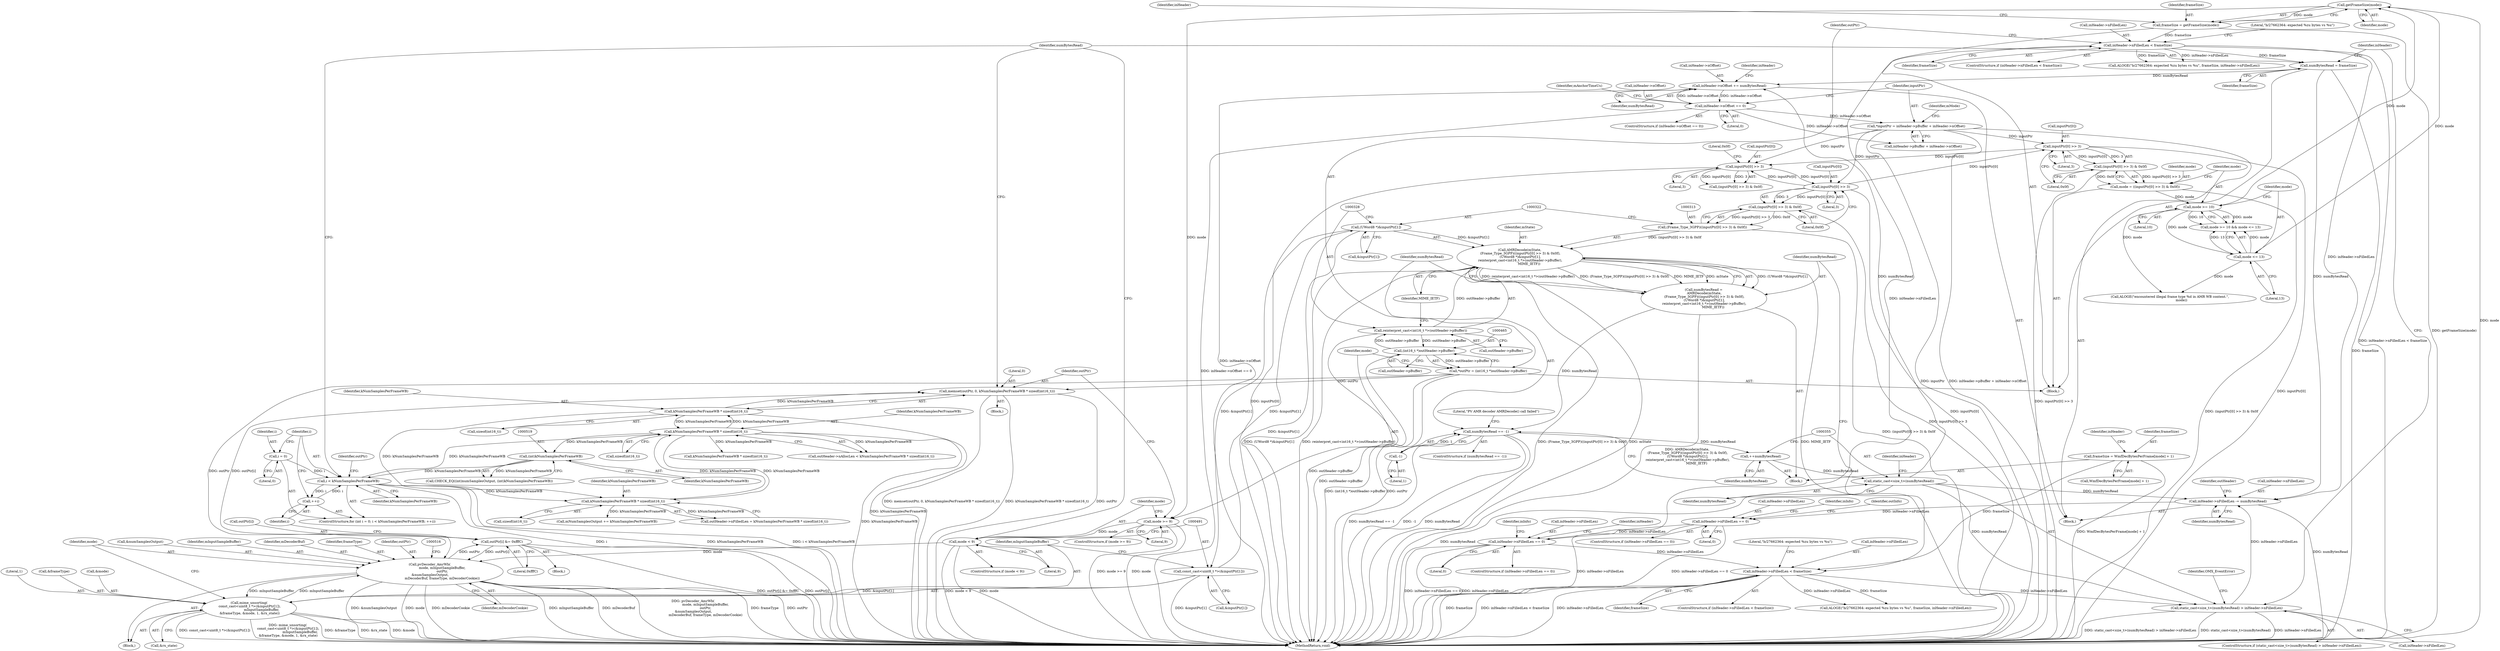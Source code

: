 digraph "0_Android_daa85dac2055b22dabbb3b4e537597e6ab73a866@API" {
"1000474" [label="(Call,memset(outPtr, 0, kNumSamplesPerFrameWB * sizeof(int16_t)))"];
"1000532" [label="(Call,outPtr[i] &= 0xfffC)"];
"1000505" [label="(Call,pvDecoder_AmrWb(\n                        mode, mInputSampleBuffer,\n                        outPtr,\n &numSamplesOutput,\n                        mDecoderBuf, frameType, mDecoderCookie))"];
"1000483" [label="(Call,mode < 9)"];
"1000470" [label="(Call,mode >= 9)"];
"1000437" [label="(Call,getFrameSize(mode))"];
"1000415" [label="(Call,mode >= 10)"];
"1000404" [label="(Call,mode = ((inputPtr[0] >> 3) & 0x0f))"];
"1000406" [label="(Call,(inputPtr[0] >> 3) & 0x0f)"];
"1000407" [label="(Call,inputPtr[0] >> 3)"];
"1000222" [label="(Call,*inputPtr = inHeader->pBuffer + inHeader->nOffset)"];
"1000207" [label="(Call,inHeader->nOffset == 0)"];
"1000540" [label="(Call,inHeader->nOffset += numBytesRead)"];
"1000354" [label="(Call,static_cast<size_t>(numBytesRead))"];
"1000350" [label="(Call,++numBytesRead)"];
"1000334" [label="(Call,numBytesRead == -1)"];
"1000308" [label="(Call,numBytesRead =\n AMRDecode(mState,\n (Frame_Type_3GPP)((inputPtr[0] >> 3) & 0x0f),\n (UWord8 *)&inputPtr[1],\n reinterpret_cast<int16_t *>(outHeader->pBuffer),\n                  MIME_IETF))"];
"1000310" [label="(Call,AMRDecode(mState,\n (Frame_Type_3GPP)((inputPtr[0] >> 3) & 0x0f),\n (UWord8 *)&inputPtr[1],\n reinterpret_cast<int16_t *>(outHeader->pBuffer),\n                  MIME_IETF))"];
"1000312" [label="(Call,(Frame_Type_3GPP)((inputPtr[0] >> 3) & 0x0f))"];
"1000314" [label="(Call,(inputPtr[0] >> 3) & 0x0f)"];
"1000315" [label="(Call,inputPtr[0] >> 3)"];
"1000272" [label="(Call,inputPtr[0] >> 3)"];
"1000321" [label="(Call,(UWord8 *)&inputPtr[1])"];
"1000490" [label="(Call,const_cast<uint8_t *>(&inputPtr[1]))"];
"1000327" [label="(Call,reinterpret_cast<int16_t *>(outHeader->pBuffer))"];
"1000464" [label="(Call,(int16_t *)outHeader->pBuffer)"];
"1000336" [label="(Call,-1)"];
"1000537" [label="(Call,numBytesRead = frameSize)"];
"1000440" [label="(Call,inHeader->nFilledLen < frameSize)"];
"1000190" [label="(Call,inHeader->nFilledLen == 0)"];
"1000592" [label="(Call,inHeader->nFilledLen == 0)"];
"1000545" [label="(Call,inHeader->nFilledLen -= numBytesRead)"];
"1000353" [label="(Call,static_cast<size_t>(numBytesRead) > inHeader->nFilledLen)"];
"1000287" [label="(Call,inHeader->nFilledLen < frameSize)"];
"1000279" [label="(Call,frameSize = WmfDecBytesPerFrame[mode] + 1)"];
"1000435" [label="(Call,frameSize = getFrameSize(mode))"];
"1000418" [label="(Call,mode <= 13)"];
"1000489" [label="(Call,mime_unsorting(\n const_cast<uint8_t *>(&inputPtr[1]),\n                        mInputSampleBuffer,\n &frameType, &mode, 1, &rx_state))"];
"1000462" [label="(Call,*outPtr = (int16_t *)outHeader->pBuffer)"];
"1000477" [label="(Call,kNumSamplesPerFrameWB * sizeof(int16_t))"];
"1000377" [label="(Call,kNumSamplesPerFrameWB * sizeof(int16_t))"];
"1000526" [label="(Call,i < kNumSamplesPerFrameWB)"];
"1000523" [label="(Call,i = 0)"];
"1000529" [label="(Call,++i)"];
"1000518" [label="(Call,(int)kNumSamplesPerFrameWB)"];
"1000583" [label="(Call,kNumSamplesPerFrameWB * sizeof(int16_t))"];
"1000189" [label="(ControlStructure,if (inHeader->nFilledLen == 0))"];
"1000482" [label="(ControlStructure,if (mode < 9))"];
"1000308" [label="(Call,numBytesRead =\n AMRDecode(mState,\n (Frame_Type_3GPP)((inputPtr[0] >> 3) & 0x0f),\n (UWord8 *)&inputPtr[1],\n reinterpret_cast<int16_t *>(outHeader->pBuffer),\n                  MIME_IETF))"];
"1000477" [label="(Call,kNumSamplesPerFrameWB * sizeof(int16_t))"];
"1000509" [label="(Call,&numSamplesOutput)"];
"1000464" [label="(Call,(int16_t *)outHeader->pBuffer)"];
"1000340" [label="(Literal,\"PV AMR decoder AMRDecode() call failed\")"];
"1000469" [label="(ControlStructure,if (mode >= 9))"];
"1000547" [label="(Identifier,inHeader)"];
"1000288" [label="(Call,inHeader->nFilledLen)"];
"1000533" [label="(Call,outPtr[i])"];
"1000371" [label="(Block,)"];
"1000286" [label="(ControlStructure,if (inHeader->nFilledLen < frameSize))"];
"1000475" [label="(Identifier,outPtr)"];
"1000526" [label="(Call,i < kNumSamplesPerFrameWB)"];
"1000506" [label="(Identifier,mode)"];
"1000293" [label="(Call,ALOGE(\"b/27662364: expected %zu bytes vs %u\", frameSize, inHeader->nFilledLen))"];
"1000207" [label="(Call,inHeader->nOffset == 0)"];
"1000362" [label="(Identifier,OMX_EventError)"];
"1000514" [label="(Call,CHECK_EQ((int)numSamplesOutput, (int)kNumSamplesPerFrameWB))"];
"1000191" [label="(Call,inHeader->nFilledLen)"];
"1000528" [label="(Identifier,kNumSamplesPerFrameWB)"];
"1000485" [label="(Literal,9)"];
"1000470" [label="(Call,mode >= 9)"];
"1000505" [label="(Call,pvDecoder_AmrWb(\n                        mode, mInputSampleBuffer,\n                        outPtr,\n &numSamplesOutput,\n                        mDecoderBuf, frameType, mDecoderCookie))"];
"1000492" [label="(Call,&inputPtr[1])"];
"1000377" [label="(Call,kNumSamplesPerFrameWB * sizeof(int16_t))"];
"1000352" [label="(ControlStructure,if (static_cast<size_t>(numBytesRead) > inHeader->nFilledLen))"];
"1000532" [label="(Call,outPtr[i] &= 0xfffC)"];
"1000415" [label="(Call,mode >= 10)"];
"1000336" [label="(Call,-1)"];
"1000271" [label="(Call,(inputPtr[0] >> 3) & 0x0f)"];
"1000444" [label="(Identifier,frameSize)"];
"1000436" [label="(Identifier,frameSize)"];
"1000309" [label="(Identifier,numBytesRead)"];
"1000314" [label="(Call,(inputPtr[0] >> 3) & 0x0f)"];
"1000615" [label="(Identifier,outInfo)"];
"1000542" [label="(Identifier,inHeader)"];
"1000206" [label="(ControlStructure,if (inHeader->nOffset == 0))"];
"1000591" [label="(ControlStructure,if (inHeader->nFilledLen == 0))"];
"1000418" [label="(Call,mode <= 13)"];
"1000466" [label="(Call,outHeader->pBuffer)"];
"1000479" [label="(Call,sizeof(int16_t))"];
"1000437" [label="(Call,getFrameSize(mode))"];
"1000277" [label="(Literal,0x0f)"];
"1000530" [label="(Identifier,i)"];
"1000502" [label="(Call,&rx_state)"];
"1000513" [label="(Identifier,mDecoderCookie)"];
"1000583" [label="(Call,kNumSamplesPerFrameWB * sizeof(int16_t))"];
"1000405" [label="(Identifier,mode)"];
"1000435" [label="(Call,frameSize = getFrameSize(mode))"];
"1000630" [label="(MethodReturn,void)"];
"1000478" [label="(Identifier,kNumSamplesPerFrameWB)"];
"1000356" [label="(Identifier,numBytesRead)"];
"1000354" [label="(Call,static_cast<size_t>(numBytesRead))"];
"1000236" [label="(Block,)"];
"1000311" [label="(Identifier,mState)"];
"1000319" [label="(Literal,3)"];
"1000422" [label="(Call,ALOGE(\"encountered illegal frame type %d in AMR WB content.\",\n                      mode))"];
"1000323" [label="(Call,&inputPtr[1])"];
"1000531" [label="(Block,)"];
"1000536" [label="(Literal,0xfffC)"];
"1000541" [label="(Call,inHeader->nOffset)"];
"1000483" [label="(Call,mode < 9)"];
"1000546" [label="(Call,inHeader->nFilledLen)"];
"1000224" [label="(Call,inHeader->pBuffer + inHeader->nOffset)"];
"1000222" [label="(Call,*inputPtr = inHeader->pBuffer + inHeader->nOffset)"];
"1000353" [label="(Call,static_cast<size_t>(numBytesRead) > inHeader->nFilledLen)"];
"1000499" [label="(Call,&mode)"];
"1000280" [label="(Identifier,frameSize)"];
"1000234" [label="(Identifier,mMode)"];
"1000209" [label="(Identifier,inHeader)"];
"1000351" [label="(Identifier,numBytesRead)"];
"1000329" [label="(Call,outHeader->pBuffer)"];
"1000593" [label="(Call,inHeader->nFilledLen)"];
"1000357" [label="(Call,inHeader->nFilledLen)"];
"1000521" [label="(ControlStructure,for (int i = 0; i < kNumSamplesPerFrameWB; ++i))"];
"1000474" [label="(Call,memset(outPtr, 0, kNumSamplesPerFrameWB * sizeof(int16_t)))"];
"1000373" [label="(Call,outHeader->nAllocLen < kNumSamplesPerFrameWB * sizeof(int16_t))"];
"1000438" [label="(Identifier,mode)"];
"1000446" [label="(Call,ALOGE(\"b/27662364: expected %zu bytes vs %u\", frameSize, inHeader->nFilledLen))"];
"1000417" [label="(Literal,10)"];
"1000497" [label="(Call,&frameType)"];
"1000130" [label="(Block,)"];
"1000529" [label="(Call,++i)"];
"1000312" [label="(Call,(Frame_Type_3GPP)((inputPtr[0] >> 3) & 0x0f))"];
"1000463" [label="(Identifier,outPtr)"];
"1000439" [label="(ControlStructure,if (inHeader->nFilledLen < frameSize))"];
"1000507" [label="(Identifier,mInputSampleBuffer)"];
"1000279" [label="(Call,frameSize = WmfDecBytesPerFrame[mode] + 1)"];
"1000486" [label="(Block,)"];
"1000315" [label="(Call,inputPtr[0] >> 3)"];
"1000332" [label="(Identifier,MIME_IETF)"];
"1000537" [label="(Call,numBytesRead = frameSize)"];
"1000579" [label="(Call,outHeader->nFilledLen = kNumSamplesPerFrameWB * sizeof(int16_t))"];
"1000585" [label="(Call,sizeof(int16_t))"];
"1000588" [label="(Call,mNumSamplesOutput += kNumSamplesPerFrameWB)"];
"1000511" [label="(Identifier,mDecoderBuf)"];
"1000276" [label="(Literal,3)"];
"1000407" [label="(Call,inputPtr[0] >> 3)"];
"1000379" [label="(Call,sizeof(int16_t))"];
"1000520" [label="(Identifier,kNumSamplesPerFrameWB)"];
"1000411" [label="(Literal,3)"];
"1000190" [label="(Call,inHeader->nFilledLen == 0)"];
"1000408" [label="(Call,inputPtr[0])"];
"1000208" [label="(Call,inHeader->nOffset)"];
"1000320" [label="(Literal,0x0f)"];
"1000419" [label="(Identifier,mode)"];
"1000211" [label="(Literal,0)"];
"1000406" [label="(Call,(inputPtr[0] >> 3) & 0x0f)"];
"1000272" [label="(Call,inputPtr[0] >> 3)"];
"1000489" [label="(Call,mime_unsorting(\n const_cast<uint8_t *>(&inputPtr[1]),\n                        mInputSampleBuffer,\n &frameType, &mode, 1, &rx_state))"];
"1000294" [label="(Literal,\"b/27662364: expected %zu bytes vs %u\")"];
"1000335" [label="(Identifier,numBytesRead)"];
"1000198" [label="(Identifier,inInfo)"];
"1000310" [label="(Call,AMRDecode(mState,\n (Frame_Type_3GPP)((inputPtr[0] >> 3) & 0x0f),\n (UWord8 *)&inputPtr[1],\n reinterpret_cast<int16_t *>(outHeader->pBuffer),\n                  MIME_IETF))"];
"1000334" [label="(Call,numBytesRead == -1)"];
"1000442" [label="(Identifier,inHeader)"];
"1000214" [label="(Identifier,mAnchorTimeUs)"];
"1000501" [label="(Literal,1)"];
"1000462" [label="(Call,*outPtr = (int16_t *)outHeader->pBuffer)"];
"1000316" [label="(Call,inputPtr[0])"];
"1000584" [label="(Identifier,kNumSamplesPerFrameWB)"];
"1000549" [label="(Identifier,numBytesRead)"];
"1000420" [label="(Literal,13)"];
"1000327" [label="(Call,reinterpret_cast<int16_t *>(outHeader->pBuffer))"];
"1000496" [label="(Identifier,mInputSampleBuffer)"];
"1000471" [label="(Identifier,mode)"];
"1000476" [label="(Literal,0)"];
"1000539" [label="(Identifier,frameSize)"];
"1000600" [label="(Identifier,inInfo)"];
"1000291" [label="(Identifier,frameSize)"];
"1000223" [label="(Identifier,inputPtr)"];
"1000545" [label="(Call,inHeader->nFilledLen -= numBytesRead)"];
"1000333" [label="(ControlStructure,if (numBytesRead == -1))"];
"1000447" [label="(Literal,\"b/27662364: expected %zu bytes vs %u\")"];
"1000525" [label="(Literal,0)"];
"1000194" [label="(Literal,0)"];
"1000512" [label="(Identifier,frameType)"];
"1000440" [label="(Call,inHeader->nFilledLen < frameSize)"];
"1000534" [label="(Identifier,outPtr)"];
"1000527" [label="(Identifier,i)"];
"1000552" [label="(Identifier,outHeader)"];
"1000441" [label="(Call,inHeader->nFilledLen)"];
"1000281" [label="(Call,WmfDecBytesPerFrame[mode] + 1)"];
"1000540" [label="(Call,inHeader->nOffset += numBytesRead)"];
"1000287" [label="(Call,inHeader->nFilledLen < frameSize)"];
"1000524" [label="(Identifier,i)"];
"1000350" [label="(Call,++numBytesRead)"];
"1000544" [label="(Identifier,numBytesRead)"];
"1000592" [label="(Call,inHeader->nFilledLen == 0)"];
"1000273" [label="(Call,inputPtr[0])"];
"1000378" [label="(Identifier,kNumSamplesPerFrameWB)"];
"1000358" [label="(Identifier,inHeader)"];
"1000472" [label="(Literal,9)"];
"1000596" [label="(Literal,0)"];
"1000538" [label="(Identifier,numBytesRead)"];
"1000414" [label="(Call,mode >= 10 && mode <= 13)"];
"1000337" [label="(Literal,1)"];
"1000404" [label="(Call,mode = ((inputPtr[0] >> 3) & 0x0f))"];
"1000321" [label="(Call,(UWord8 *)&inputPtr[1])"];
"1000289" [label="(Identifier,inHeader)"];
"1000384" [label="(Call,kNumSamplesPerFrameWB * sizeof(int16_t))"];
"1000518" [label="(Call,(int)kNumSamplesPerFrameWB)"];
"1000508" [label="(Identifier,outPtr)"];
"1000523" [label="(Call,i = 0)"];
"1000484" [label="(Identifier,mode)"];
"1000473" [label="(Block,)"];
"1000416" [label="(Identifier,mode)"];
"1000412" [label="(Literal,0x0f)"];
"1000490" [label="(Call,const_cast<uint8_t *>(&inputPtr[1]))"];
"1000474" -> "1000473"  [label="AST: "];
"1000474" -> "1000477"  [label="CFG: "];
"1000475" -> "1000474"  [label="AST: "];
"1000476" -> "1000474"  [label="AST: "];
"1000477" -> "1000474"  [label="AST: "];
"1000538" -> "1000474"  [label="CFG: "];
"1000474" -> "1000630"  [label="DDG: memset(outPtr, 0, kNumSamplesPerFrameWB * sizeof(int16_t))"];
"1000474" -> "1000630"  [label="DDG: kNumSamplesPerFrameWB * sizeof(int16_t)"];
"1000474" -> "1000630"  [label="DDG: outPtr"];
"1000532" -> "1000474"  [label="DDG: outPtr[i]"];
"1000462" -> "1000474"  [label="DDG: outPtr"];
"1000477" -> "1000474"  [label="DDG: kNumSamplesPerFrameWB"];
"1000532" -> "1000531"  [label="AST: "];
"1000532" -> "1000536"  [label="CFG: "];
"1000533" -> "1000532"  [label="AST: "];
"1000536" -> "1000532"  [label="AST: "];
"1000530" -> "1000532"  [label="CFG: "];
"1000532" -> "1000630"  [label="DDG: outPtr[i]"];
"1000532" -> "1000630"  [label="DDG: outPtr[i] &= 0xfffC"];
"1000532" -> "1000505"  [label="DDG: outPtr[i]"];
"1000505" -> "1000532"  [label="DDG: outPtr"];
"1000505" -> "1000486"  [label="AST: "];
"1000505" -> "1000513"  [label="CFG: "];
"1000506" -> "1000505"  [label="AST: "];
"1000507" -> "1000505"  [label="AST: "];
"1000508" -> "1000505"  [label="AST: "];
"1000509" -> "1000505"  [label="AST: "];
"1000511" -> "1000505"  [label="AST: "];
"1000512" -> "1000505"  [label="AST: "];
"1000513" -> "1000505"  [label="AST: "];
"1000516" -> "1000505"  [label="CFG: "];
"1000505" -> "1000630"  [label="DDG: &numSamplesOutput"];
"1000505" -> "1000630"  [label="DDG: mode"];
"1000505" -> "1000630"  [label="DDG: mDecoderCookie"];
"1000505" -> "1000630"  [label="DDG: mInputSampleBuffer"];
"1000505" -> "1000630"  [label="DDG: mDecoderBuf"];
"1000505" -> "1000630"  [label="DDG: pvDecoder_AmrWb(\n                        mode, mInputSampleBuffer,\n                        outPtr,\n &numSamplesOutput,\n                        mDecoderBuf, frameType, mDecoderCookie)"];
"1000505" -> "1000630"  [label="DDG: frameType"];
"1000505" -> "1000630"  [label="DDG: outPtr"];
"1000505" -> "1000489"  [label="DDG: mInputSampleBuffer"];
"1000483" -> "1000505"  [label="DDG: mode"];
"1000489" -> "1000505"  [label="DDG: mInputSampleBuffer"];
"1000462" -> "1000505"  [label="DDG: outPtr"];
"1000483" -> "1000482"  [label="AST: "];
"1000483" -> "1000485"  [label="CFG: "];
"1000484" -> "1000483"  [label="AST: "];
"1000485" -> "1000483"  [label="AST: "];
"1000491" -> "1000483"  [label="CFG: "];
"1000538" -> "1000483"  [label="CFG: "];
"1000483" -> "1000630"  [label="DDG: mode < 9"];
"1000483" -> "1000630"  [label="DDG: mode"];
"1000470" -> "1000483"  [label="DDG: mode"];
"1000470" -> "1000469"  [label="AST: "];
"1000470" -> "1000472"  [label="CFG: "];
"1000471" -> "1000470"  [label="AST: "];
"1000472" -> "1000470"  [label="AST: "];
"1000475" -> "1000470"  [label="CFG: "];
"1000484" -> "1000470"  [label="CFG: "];
"1000470" -> "1000630"  [label="DDG: mode"];
"1000470" -> "1000630"  [label="DDG: mode >= 9"];
"1000437" -> "1000470"  [label="DDG: mode"];
"1000437" -> "1000435"  [label="AST: "];
"1000437" -> "1000438"  [label="CFG: "];
"1000438" -> "1000437"  [label="AST: "];
"1000435" -> "1000437"  [label="CFG: "];
"1000437" -> "1000630"  [label="DDG: mode"];
"1000437" -> "1000435"  [label="DDG: mode"];
"1000415" -> "1000437"  [label="DDG: mode"];
"1000418" -> "1000437"  [label="DDG: mode"];
"1000415" -> "1000414"  [label="AST: "];
"1000415" -> "1000417"  [label="CFG: "];
"1000416" -> "1000415"  [label="AST: "];
"1000417" -> "1000415"  [label="AST: "];
"1000419" -> "1000415"  [label="CFG: "];
"1000414" -> "1000415"  [label="CFG: "];
"1000415" -> "1000414"  [label="DDG: mode"];
"1000415" -> "1000414"  [label="DDG: 10"];
"1000404" -> "1000415"  [label="DDG: mode"];
"1000415" -> "1000418"  [label="DDG: mode"];
"1000415" -> "1000422"  [label="DDG: mode"];
"1000404" -> "1000371"  [label="AST: "];
"1000404" -> "1000406"  [label="CFG: "];
"1000405" -> "1000404"  [label="AST: "];
"1000406" -> "1000404"  [label="AST: "];
"1000416" -> "1000404"  [label="CFG: "];
"1000404" -> "1000630"  [label="DDG: (inputPtr[0] >> 3) & 0x0f"];
"1000406" -> "1000404"  [label="DDG: inputPtr[0] >> 3"];
"1000406" -> "1000404"  [label="DDG: 0x0f"];
"1000406" -> "1000412"  [label="CFG: "];
"1000407" -> "1000406"  [label="AST: "];
"1000412" -> "1000406"  [label="AST: "];
"1000406" -> "1000630"  [label="DDG: inputPtr[0] >> 3"];
"1000407" -> "1000406"  [label="DDG: inputPtr[0]"];
"1000407" -> "1000406"  [label="DDG: 3"];
"1000407" -> "1000411"  [label="CFG: "];
"1000408" -> "1000407"  [label="AST: "];
"1000411" -> "1000407"  [label="AST: "];
"1000412" -> "1000407"  [label="CFG: "];
"1000407" -> "1000630"  [label="DDG: inputPtr[0]"];
"1000407" -> "1000272"  [label="DDG: inputPtr[0]"];
"1000222" -> "1000407"  [label="DDG: inputPtr"];
"1000315" -> "1000407"  [label="DDG: inputPtr[0]"];
"1000222" -> "1000130"  [label="AST: "];
"1000222" -> "1000224"  [label="CFG: "];
"1000223" -> "1000222"  [label="AST: "];
"1000224" -> "1000222"  [label="AST: "];
"1000234" -> "1000222"  [label="CFG: "];
"1000222" -> "1000630"  [label="DDG: inputPtr"];
"1000222" -> "1000630"  [label="DDG: inHeader->pBuffer + inHeader->nOffset"];
"1000207" -> "1000222"  [label="DDG: inHeader->nOffset"];
"1000222" -> "1000272"  [label="DDG: inputPtr"];
"1000222" -> "1000315"  [label="DDG: inputPtr"];
"1000207" -> "1000206"  [label="AST: "];
"1000207" -> "1000211"  [label="CFG: "];
"1000208" -> "1000207"  [label="AST: "];
"1000211" -> "1000207"  [label="AST: "];
"1000214" -> "1000207"  [label="CFG: "];
"1000223" -> "1000207"  [label="CFG: "];
"1000207" -> "1000630"  [label="DDG: inHeader->nOffset == 0"];
"1000540" -> "1000207"  [label="DDG: inHeader->nOffset"];
"1000207" -> "1000224"  [label="DDG: inHeader->nOffset"];
"1000207" -> "1000540"  [label="DDG: inHeader->nOffset"];
"1000540" -> "1000130"  [label="AST: "];
"1000540" -> "1000544"  [label="CFG: "];
"1000541" -> "1000540"  [label="AST: "];
"1000544" -> "1000540"  [label="AST: "];
"1000547" -> "1000540"  [label="CFG: "];
"1000540" -> "1000630"  [label="DDG: inHeader->nOffset"];
"1000354" -> "1000540"  [label="DDG: numBytesRead"];
"1000537" -> "1000540"  [label="DDG: numBytesRead"];
"1000354" -> "1000353"  [label="AST: "];
"1000354" -> "1000356"  [label="CFG: "];
"1000355" -> "1000354"  [label="AST: "];
"1000356" -> "1000354"  [label="AST: "];
"1000358" -> "1000354"  [label="CFG: "];
"1000354" -> "1000630"  [label="DDG: numBytesRead"];
"1000354" -> "1000353"  [label="DDG: numBytesRead"];
"1000350" -> "1000354"  [label="DDG: numBytesRead"];
"1000354" -> "1000545"  [label="DDG: numBytesRead"];
"1000350" -> "1000236"  [label="AST: "];
"1000350" -> "1000351"  [label="CFG: "];
"1000351" -> "1000350"  [label="AST: "];
"1000355" -> "1000350"  [label="CFG: "];
"1000334" -> "1000350"  [label="DDG: numBytesRead"];
"1000334" -> "1000333"  [label="AST: "];
"1000334" -> "1000336"  [label="CFG: "];
"1000335" -> "1000334"  [label="AST: "];
"1000336" -> "1000334"  [label="AST: "];
"1000340" -> "1000334"  [label="CFG: "];
"1000351" -> "1000334"  [label="CFG: "];
"1000334" -> "1000630"  [label="DDG: numBytesRead == -1"];
"1000334" -> "1000630"  [label="DDG: -1"];
"1000334" -> "1000630"  [label="DDG: numBytesRead"];
"1000308" -> "1000334"  [label="DDG: numBytesRead"];
"1000336" -> "1000334"  [label="DDG: 1"];
"1000308" -> "1000236"  [label="AST: "];
"1000308" -> "1000310"  [label="CFG: "];
"1000309" -> "1000308"  [label="AST: "];
"1000310" -> "1000308"  [label="AST: "];
"1000335" -> "1000308"  [label="CFG: "];
"1000308" -> "1000630"  [label="DDG: AMRDecode(mState,\n (Frame_Type_3GPP)((inputPtr[0] >> 3) & 0x0f),\n (UWord8 *)&inputPtr[1],\n reinterpret_cast<int16_t *>(outHeader->pBuffer),\n                  MIME_IETF)"];
"1000310" -> "1000308"  [label="DDG: (UWord8 *)&inputPtr[1]"];
"1000310" -> "1000308"  [label="DDG: reinterpret_cast<int16_t *>(outHeader->pBuffer)"];
"1000310" -> "1000308"  [label="DDG: (Frame_Type_3GPP)((inputPtr[0] >> 3) & 0x0f)"];
"1000310" -> "1000308"  [label="DDG: MIME_IETF"];
"1000310" -> "1000308"  [label="DDG: mState"];
"1000310" -> "1000332"  [label="CFG: "];
"1000311" -> "1000310"  [label="AST: "];
"1000312" -> "1000310"  [label="AST: "];
"1000321" -> "1000310"  [label="AST: "];
"1000327" -> "1000310"  [label="AST: "];
"1000332" -> "1000310"  [label="AST: "];
"1000310" -> "1000630"  [label="DDG: (Frame_Type_3GPP)((inputPtr[0] >> 3) & 0x0f)"];
"1000310" -> "1000630"  [label="DDG: mState"];
"1000310" -> "1000630"  [label="DDG: MIME_IETF"];
"1000310" -> "1000630"  [label="DDG: (UWord8 *)&inputPtr[1]"];
"1000310" -> "1000630"  [label="DDG: reinterpret_cast<int16_t *>(outHeader->pBuffer)"];
"1000312" -> "1000310"  [label="DDG: (inputPtr[0] >> 3) & 0x0f"];
"1000321" -> "1000310"  [label="DDG: &inputPtr[1]"];
"1000327" -> "1000310"  [label="DDG: outHeader->pBuffer"];
"1000312" -> "1000314"  [label="CFG: "];
"1000313" -> "1000312"  [label="AST: "];
"1000314" -> "1000312"  [label="AST: "];
"1000322" -> "1000312"  [label="CFG: "];
"1000312" -> "1000630"  [label="DDG: (inputPtr[0] >> 3) & 0x0f"];
"1000314" -> "1000312"  [label="DDG: inputPtr[0] >> 3"];
"1000314" -> "1000312"  [label="DDG: 0x0f"];
"1000314" -> "1000320"  [label="CFG: "];
"1000315" -> "1000314"  [label="AST: "];
"1000320" -> "1000314"  [label="AST: "];
"1000314" -> "1000630"  [label="DDG: inputPtr[0] >> 3"];
"1000315" -> "1000314"  [label="DDG: inputPtr[0]"];
"1000315" -> "1000314"  [label="DDG: 3"];
"1000315" -> "1000319"  [label="CFG: "];
"1000316" -> "1000315"  [label="AST: "];
"1000319" -> "1000315"  [label="AST: "];
"1000320" -> "1000315"  [label="CFG: "];
"1000315" -> "1000630"  [label="DDG: inputPtr[0]"];
"1000315" -> "1000272"  [label="DDG: inputPtr[0]"];
"1000272" -> "1000315"  [label="DDG: inputPtr[0]"];
"1000272" -> "1000271"  [label="AST: "];
"1000272" -> "1000276"  [label="CFG: "];
"1000273" -> "1000272"  [label="AST: "];
"1000276" -> "1000272"  [label="AST: "];
"1000277" -> "1000272"  [label="CFG: "];
"1000272" -> "1000630"  [label="DDG: inputPtr[0]"];
"1000272" -> "1000271"  [label="DDG: inputPtr[0]"];
"1000272" -> "1000271"  [label="DDG: 3"];
"1000321" -> "1000323"  [label="CFG: "];
"1000322" -> "1000321"  [label="AST: "];
"1000323" -> "1000321"  [label="AST: "];
"1000328" -> "1000321"  [label="CFG: "];
"1000321" -> "1000630"  [label="DDG: &inputPtr[1]"];
"1000490" -> "1000321"  [label="DDG: &inputPtr[1]"];
"1000321" -> "1000490"  [label="DDG: &inputPtr[1]"];
"1000490" -> "1000489"  [label="AST: "];
"1000490" -> "1000492"  [label="CFG: "];
"1000491" -> "1000490"  [label="AST: "];
"1000492" -> "1000490"  [label="AST: "];
"1000496" -> "1000490"  [label="CFG: "];
"1000490" -> "1000630"  [label="DDG: &inputPtr[1]"];
"1000490" -> "1000489"  [label="DDG: &inputPtr[1]"];
"1000327" -> "1000329"  [label="CFG: "];
"1000328" -> "1000327"  [label="AST: "];
"1000329" -> "1000327"  [label="AST: "];
"1000332" -> "1000327"  [label="CFG: "];
"1000327" -> "1000630"  [label="DDG: outHeader->pBuffer"];
"1000464" -> "1000327"  [label="DDG: outHeader->pBuffer"];
"1000327" -> "1000464"  [label="DDG: outHeader->pBuffer"];
"1000464" -> "1000462"  [label="AST: "];
"1000464" -> "1000466"  [label="CFG: "];
"1000465" -> "1000464"  [label="AST: "];
"1000466" -> "1000464"  [label="AST: "];
"1000462" -> "1000464"  [label="CFG: "];
"1000464" -> "1000630"  [label="DDG: outHeader->pBuffer"];
"1000464" -> "1000462"  [label="DDG: outHeader->pBuffer"];
"1000336" -> "1000337"  [label="CFG: "];
"1000337" -> "1000336"  [label="AST: "];
"1000537" -> "1000371"  [label="AST: "];
"1000537" -> "1000539"  [label="CFG: "];
"1000538" -> "1000537"  [label="AST: "];
"1000539" -> "1000537"  [label="AST: "];
"1000542" -> "1000537"  [label="CFG: "];
"1000537" -> "1000630"  [label="DDG: frameSize"];
"1000440" -> "1000537"  [label="DDG: frameSize"];
"1000537" -> "1000545"  [label="DDG: numBytesRead"];
"1000440" -> "1000439"  [label="AST: "];
"1000440" -> "1000444"  [label="CFG: "];
"1000441" -> "1000440"  [label="AST: "];
"1000444" -> "1000440"  [label="AST: "];
"1000447" -> "1000440"  [label="CFG: "];
"1000463" -> "1000440"  [label="CFG: "];
"1000440" -> "1000630"  [label="DDG: inHeader->nFilledLen < frameSize"];
"1000190" -> "1000440"  [label="DDG: inHeader->nFilledLen"];
"1000435" -> "1000440"  [label="DDG: frameSize"];
"1000440" -> "1000446"  [label="DDG: frameSize"];
"1000440" -> "1000446"  [label="DDG: inHeader->nFilledLen"];
"1000440" -> "1000545"  [label="DDG: inHeader->nFilledLen"];
"1000190" -> "1000189"  [label="AST: "];
"1000190" -> "1000194"  [label="CFG: "];
"1000191" -> "1000190"  [label="AST: "];
"1000194" -> "1000190"  [label="AST: "];
"1000198" -> "1000190"  [label="CFG: "];
"1000209" -> "1000190"  [label="CFG: "];
"1000190" -> "1000630"  [label="DDG: inHeader->nFilledLen == 0"];
"1000190" -> "1000630"  [label="DDG: inHeader->nFilledLen"];
"1000592" -> "1000190"  [label="DDG: inHeader->nFilledLen"];
"1000190" -> "1000287"  [label="DDG: inHeader->nFilledLen"];
"1000592" -> "1000591"  [label="AST: "];
"1000592" -> "1000596"  [label="CFG: "];
"1000593" -> "1000592"  [label="AST: "];
"1000596" -> "1000592"  [label="AST: "];
"1000600" -> "1000592"  [label="CFG: "];
"1000615" -> "1000592"  [label="CFG: "];
"1000592" -> "1000630"  [label="DDG: inHeader->nFilledLen == 0"];
"1000592" -> "1000630"  [label="DDG: inHeader->nFilledLen"];
"1000545" -> "1000592"  [label="DDG: inHeader->nFilledLen"];
"1000545" -> "1000130"  [label="AST: "];
"1000545" -> "1000549"  [label="CFG: "];
"1000546" -> "1000545"  [label="AST: "];
"1000549" -> "1000545"  [label="AST: "];
"1000552" -> "1000545"  [label="CFG: "];
"1000545" -> "1000630"  [label="DDG: numBytesRead"];
"1000353" -> "1000545"  [label="DDG: inHeader->nFilledLen"];
"1000353" -> "1000352"  [label="AST: "];
"1000353" -> "1000357"  [label="CFG: "];
"1000357" -> "1000353"  [label="AST: "];
"1000362" -> "1000353"  [label="CFG: "];
"1000542" -> "1000353"  [label="CFG: "];
"1000353" -> "1000630"  [label="DDG: inHeader->nFilledLen"];
"1000353" -> "1000630"  [label="DDG: static_cast<size_t>(numBytesRead) > inHeader->nFilledLen"];
"1000353" -> "1000630"  [label="DDG: static_cast<size_t>(numBytesRead)"];
"1000287" -> "1000353"  [label="DDG: inHeader->nFilledLen"];
"1000287" -> "1000286"  [label="AST: "];
"1000287" -> "1000291"  [label="CFG: "];
"1000288" -> "1000287"  [label="AST: "];
"1000291" -> "1000287"  [label="AST: "];
"1000294" -> "1000287"  [label="CFG: "];
"1000309" -> "1000287"  [label="CFG: "];
"1000287" -> "1000630"  [label="DDG: frameSize"];
"1000287" -> "1000630"  [label="DDG: inHeader->nFilledLen < frameSize"];
"1000287" -> "1000630"  [label="DDG: inHeader->nFilledLen"];
"1000279" -> "1000287"  [label="DDG: frameSize"];
"1000287" -> "1000293"  [label="DDG: frameSize"];
"1000287" -> "1000293"  [label="DDG: inHeader->nFilledLen"];
"1000279" -> "1000236"  [label="AST: "];
"1000279" -> "1000281"  [label="CFG: "];
"1000280" -> "1000279"  [label="AST: "];
"1000281" -> "1000279"  [label="AST: "];
"1000289" -> "1000279"  [label="CFG: "];
"1000279" -> "1000630"  [label="DDG: WmfDecBytesPerFrame[mode] + 1"];
"1000435" -> "1000371"  [label="AST: "];
"1000436" -> "1000435"  [label="AST: "];
"1000442" -> "1000435"  [label="CFG: "];
"1000435" -> "1000630"  [label="DDG: getFrameSize(mode)"];
"1000418" -> "1000414"  [label="AST: "];
"1000418" -> "1000420"  [label="CFG: "];
"1000419" -> "1000418"  [label="AST: "];
"1000420" -> "1000418"  [label="AST: "];
"1000414" -> "1000418"  [label="CFG: "];
"1000418" -> "1000414"  [label="DDG: mode"];
"1000418" -> "1000414"  [label="DDG: 13"];
"1000418" -> "1000422"  [label="DDG: mode"];
"1000489" -> "1000486"  [label="AST: "];
"1000489" -> "1000502"  [label="CFG: "];
"1000496" -> "1000489"  [label="AST: "];
"1000497" -> "1000489"  [label="AST: "];
"1000499" -> "1000489"  [label="AST: "];
"1000501" -> "1000489"  [label="AST: "];
"1000502" -> "1000489"  [label="AST: "];
"1000506" -> "1000489"  [label="CFG: "];
"1000489" -> "1000630"  [label="DDG: mime_unsorting(\n const_cast<uint8_t *>(&inputPtr[1]),\n                        mInputSampleBuffer,\n &frameType, &mode, 1, &rx_state)"];
"1000489" -> "1000630"  [label="DDG: &frameType"];
"1000489" -> "1000630"  [label="DDG: &rx_state"];
"1000489" -> "1000630"  [label="DDG: &mode"];
"1000489" -> "1000630"  [label="DDG: const_cast<uint8_t *>(&inputPtr[1])"];
"1000462" -> "1000371"  [label="AST: "];
"1000463" -> "1000462"  [label="AST: "];
"1000471" -> "1000462"  [label="CFG: "];
"1000462" -> "1000630"  [label="DDG: outPtr"];
"1000462" -> "1000630"  [label="DDG: (int16_t *)outHeader->pBuffer"];
"1000477" -> "1000479"  [label="CFG: "];
"1000478" -> "1000477"  [label="AST: "];
"1000479" -> "1000477"  [label="AST: "];
"1000477" -> "1000630"  [label="DDG: kNumSamplesPerFrameWB"];
"1000477" -> "1000377"  [label="DDG: kNumSamplesPerFrameWB"];
"1000377" -> "1000477"  [label="DDG: kNumSamplesPerFrameWB"];
"1000477" -> "1000583"  [label="DDG: kNumSamplesPerFrameWB"];
"1000377" -> "1000373"  [label="AST: "];
"1000377" -> "1000379"  [label="CFG: "];
"1000378" -> "1000377"  [label="AST: "];
"1000379" -> "1000377"  [label="AST: "];
"1000373" -> "1000377"  [label="CFG: "];
"1000377" -> "1000630"  [label="DDG: kNumSamplesPerFrameWB"];
"1000377" -> "1000373"  [label="DDG: kNumSamplesPerFrameWB"];
"1000526" -> "1000377"  [label="DDG: kNumSamplesPerFrameWB"];
"1000583" -> "1000377"  [label="DDG: kNumSamplesPerFrameWB"];
"1000377" -> "1000384"  [label="DDG: kNumSamplesPerFrameWB"];
"1000377" -> "1000518"  [label="DDG: kNumSamplesPerFrameWB"];
"1000377" -> "1000583"  [label="DDG: kNumSamplesPerFrameWB"];
"1000526" -> "1000521"  [label="AST: "];
"1000526" -> "1000528"  [label="CFG: "];
"1000527" -> "1000526"  [label="AST: "];
"1000528" -> "1000526"  [label="AST: "];
"1000534" -> "1000526"  [label="CFG: "];
"1000538" -> "1000526"  [label="CFG: "];
"1000526" -> "1000630"  [label="DDG: kNumSamplesPerFrameWB"];
"1000526" -> "1000630"  [label="DDG: i < kNumSamplesPerFrameWB"];
"1000526" -> "1000630"  [label="DDG: i"];
"1000523" -> "1000526"  [label="DDG: i"];
"1000529" -> "1000526"  [label="DDG: i"];
"1000518" -> "1000526"  [label="DDG: kNumSamplesPerFrameWB"];
"1000526" -> "1000529"  [label="DDG: i"];
"1000526" -> "1000583"  [label="DDG: kNumSamplesPerFrameWB"];
"1000523" -> "1000521"  [label="AST: "];
"1000523" -> "1000525"  [label="CFG: "];
"1000524" -> "1000523"  [label="AST: "];
"1000525" -> "1000523"  [label="AST: "];
"1000527" -> "1000523"  [label="CFG: "];
"1000529" -> "1000521"  [label="AST: "];
"1000529" -> "1000530"  [label="CFG: "];
"1000530" -> "1000529"  [label="AST: "];
"1000527" -> "1000529"  [label="CFG: "];
"1000518" -> "1000514"  [label="AST: "];
"1000518" -> "1000520"  [label="CFG: "];
"1000519" -> "1000518"  [label="AST: "];
"1000520" -> "1000518"  [label="AST: "];
"1000514" -> "1000518"  [label="CFG: "];
"1000518" -> "1000514"  [label="DDG: kNumSamplesPerFrameWB"];
"1000583" -> "1000579"  [label="AST: "];
"1000583" -> "1000585"  [label="CFG: "];
"1000584" -> "1000583"  [label="AST: "];
"1000585" -> "1000583"  [label="AST: "];
"1000579" -> "1000583"  [label="CFG: "];
"1000583" -> "1000579"  [label="DDG: kNumSamplesPerFrameWB"];
"1000583" -> "1000588"  [label="DDG: kNumSamplesPerFrameWB"];
}
